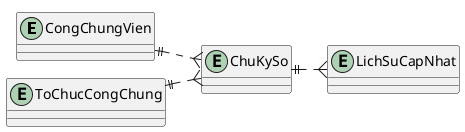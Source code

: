@startuml erd
!pragma layout smetana
left to right direction
entity CongChungVien
entity ChuKySo
entity LichSuCapNhat
entity ToChucCongChung

CongChungVien ||..{ ChuKySo
ChuKySo ||..{ LichSuCapNhat
ToChucCongChung||..{ ChuKySo

@enduml


